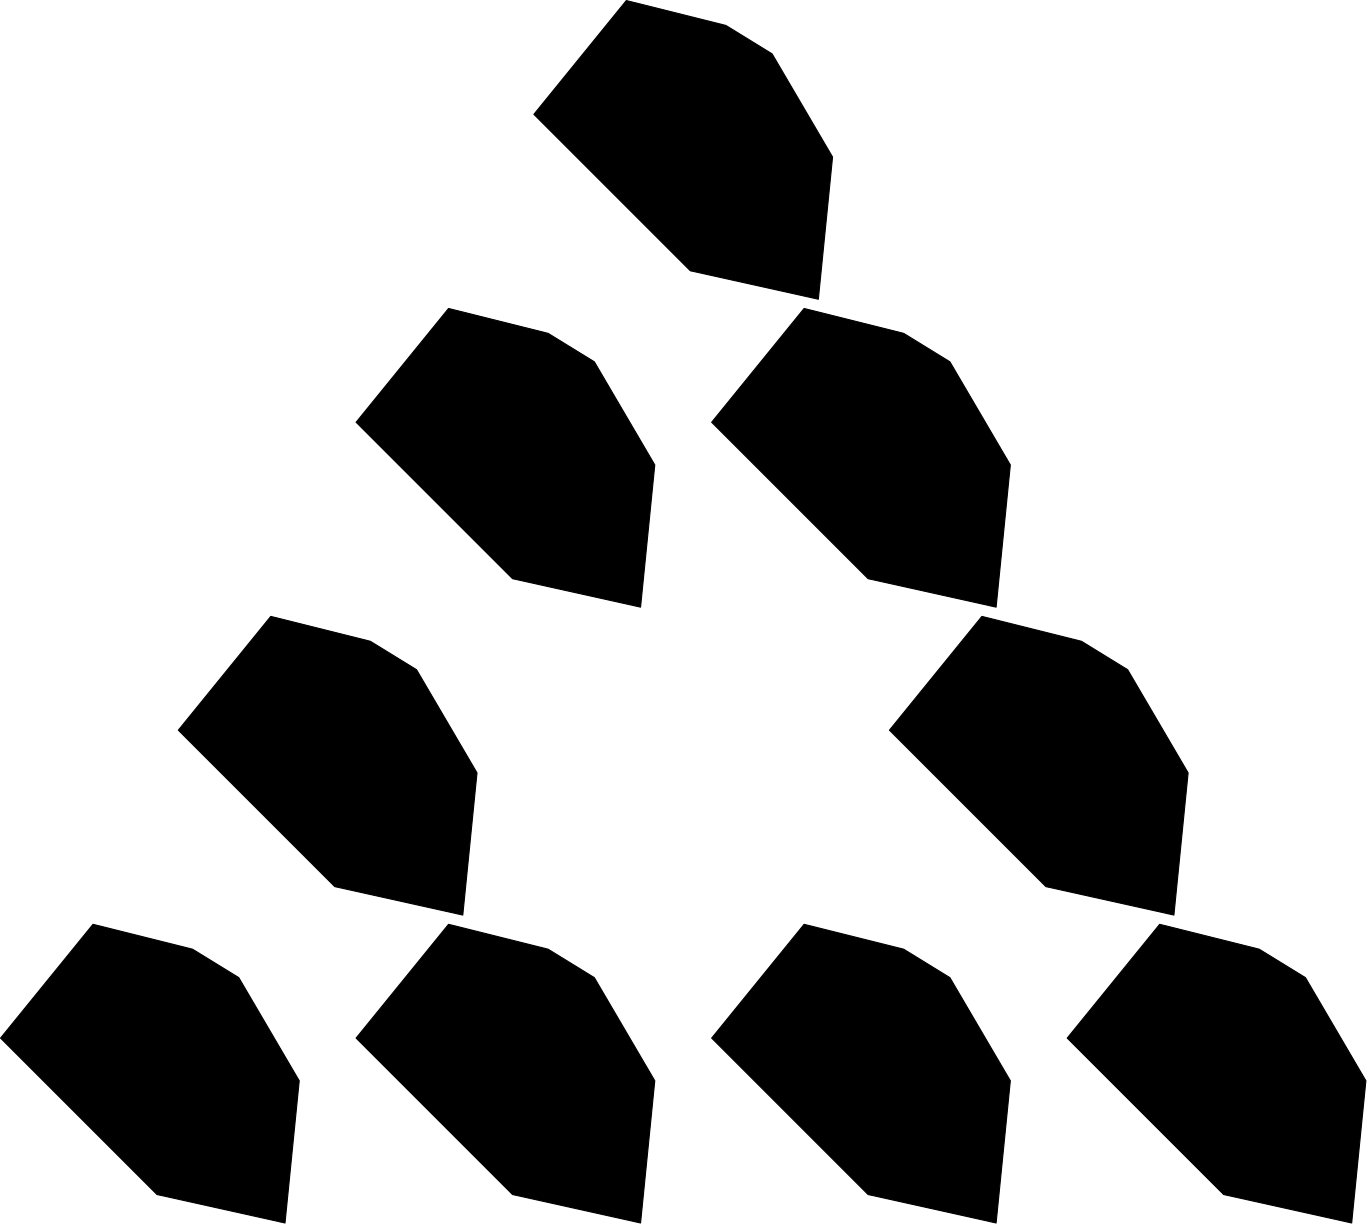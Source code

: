 <?xml version="1.0"?>
<!DOCTYPE ipe SYSTEM "ipe.dtd">
<ipe version="70212" creator="svgtoipe 20240516">
<ipestyle>
<layout paper="516 463" frame="516 463" origin="0 0" crop="no"/>
<opacity name="10%" value="0.10"/>
<opacity name="20%" value="0.20"/>
<opacity name="30%" value="0.30"/>
<opacity name="40%" value="0.40"/>
<opacity name="50%" value="0.50"/>
<opacity name="60%" value="0.60"/>
<opacity name="70%" value="0.70"/>
<opacity name="80%" value="0.80"/>
<opacity name="90%" value="0.90"/>
<pathstyle cap="0" join="0" fillrule="wind"/>
</ipestyle>
<page>
<group matrix="1 0 0 -1 -382 592">
<path stroke="0 0 0" fill="0 0 0" join="1">
688.64 248.046 m
642.56 237.806 l
586.24 181.486 l
619.52 140.526 l
655.36 149.486 l
672 159.726 l
693.76 196.846 l
h
</path>
<path stroke="0 0 0" fill="0 0 0" join="1">
816.64 469.749 m
770.56 459.509 l
714.24 403.189 l
747.52 362.229 l
783.36 371.189 l
800 381.429 l
821.76 418.549 l
h
</path>
<path stroke="0 0 0" fill="0 0 0" join="1">
560.64 469.749 m
514.56 459.509 l
458.24 403.189 l
491.52 362.229 l
527.36 371.189 l
544 381.429 l
565.76 418.549 l
h
</path>
<path stroke="0 0 0" fill="0 0 0" join="1">
752.64 358.897 m
706.56 348.657 l
650.24 292.337 l
683.52 251.377 l
719.36 260.337 l
736 270.577 l
757.76 307.697 l
h
</path>
<path stroke="0 0 0" fill="0 0 0" join="1">
880.64 580.6 m
834.56 570.36 l
778.24 514.04 l
811.52 473.08 l
847.36 482.04 l
864 492.28 l
885.76 529.4 l
h
</path>
<path stroke="0 0 0" fill="0 0 0" join="1">
624.64 580.6 m
578.56 570.36 l
522.24 514.04 l
555.52 473.08 l
591.36 482.04 l
608 492.28 l
629.76 529.4 l
h
</path>
<path stroke="0 0 0" fill="0 0 0" join="1">
624.64 358.897 m
578.56 348.657 l
522.24 292.337 l
555.52 251.377 l
591.36 260.337 l
608 270.577 l
629.76 307.697 l
h
</path>
<path stroke="0 0 0" fill="0 0 0" join="1">
752.64 580.6 m
706.56 570.36 l
650.24 514.04 l
683.52 473.08 l
719.36 482.04 l
736 492.28 l
757.76 529.4 l
h
</path>
<path stroke="0 0 0" fill="0 0 0" join="1">
496.64 580.6 m
450.56 570.36 l
394.24 514.04 l
427.52 473.08 l
463.36 482.04 l
480 492.28 l
501.76 529.4 l
h
</path>
</group>
</page>
</ipe>
